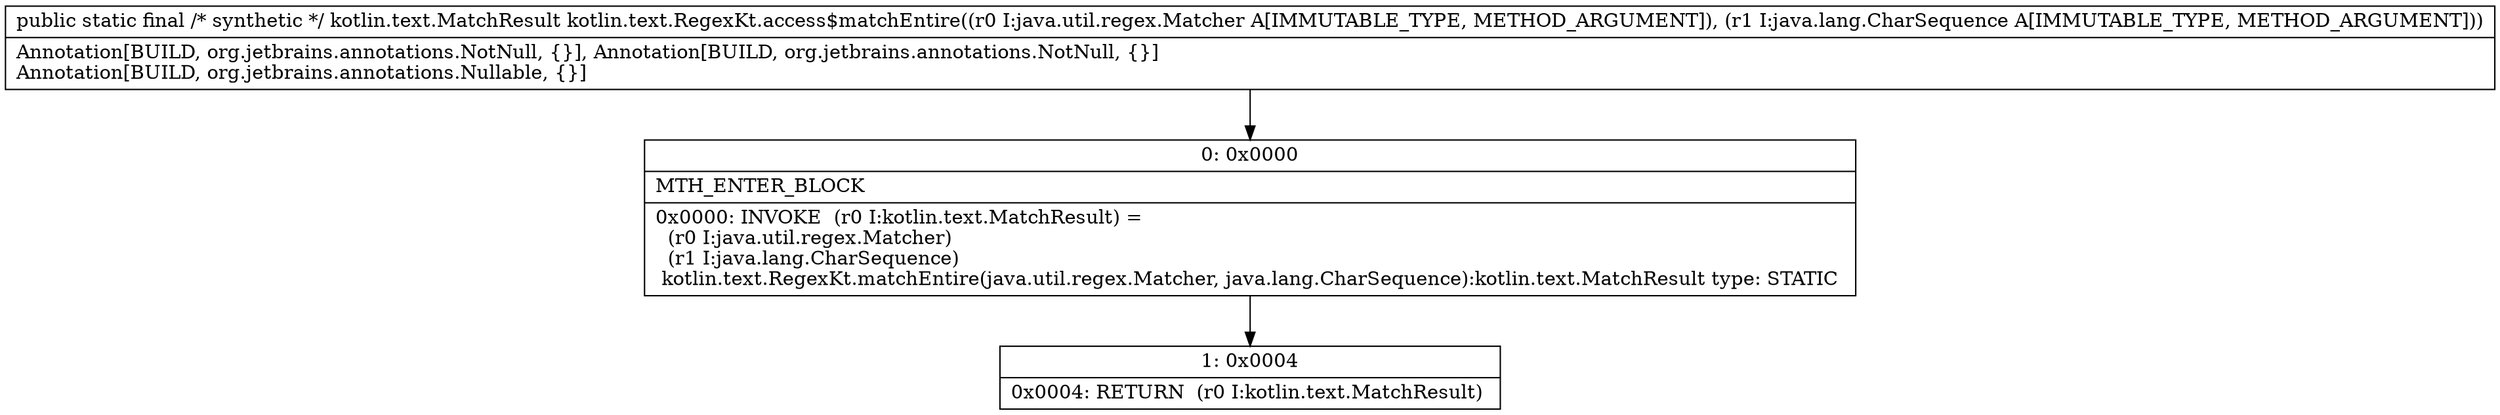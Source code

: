 digraph "CFG forkotlin.text.RegexKt.access$matchEntire(Ljava\/util\/regex\/Matcher;Ljava\/lang\/CharSequence;)Lkotlin\/text\/MatchResult;" {
Node_0 [shape=record,label="{0\:\ 0x0000|MTH_ENTER_BLOCK\l|0x0000: INVOKE  (r0 I:kotlin.text.MatchResult) = \l  (r0 I:java.util.regex.Matcher)\l  (r1 I:java.lang.CharSequence)\l kotlin.text.RegexKt.matchEntire(java.util.regex.Matcher, java.lang.CharSequence):kotlin.text.MatchResult type: STATIC \l}"];
Node_1 [shape=record,label="{1\:\ 0x0004|0x0004: RETURN  (r0 I:kotlin.text.MatchResult) \l}"];
MethodNode[shape=record,label="{public static final \/* synthetic *\/ kotlin.text.MatchResult kotlin.text.RegexKt.access$matchEntire((r0 I:java.util.regex.Matcher A[IMMUTABLE_TYPE, METHOD_ARGUMENT]), (r1 I:java.lang.CharSequence A[IMMUTABLE_TYPE, METHOD_ARGUMENT]))  | Annotation[BUILD, org.jetbrains.annotations.NotNull, \{\}], Annotation[BUILD, org.jetbrains.annotations.NotNull, \{\}]\lAnnotation[BUILD, org.jetbrains.annotations.Nullable, \{\}]\l}"];
MethodNode -> Node_0;
Node_0 -> Node_1;
}


